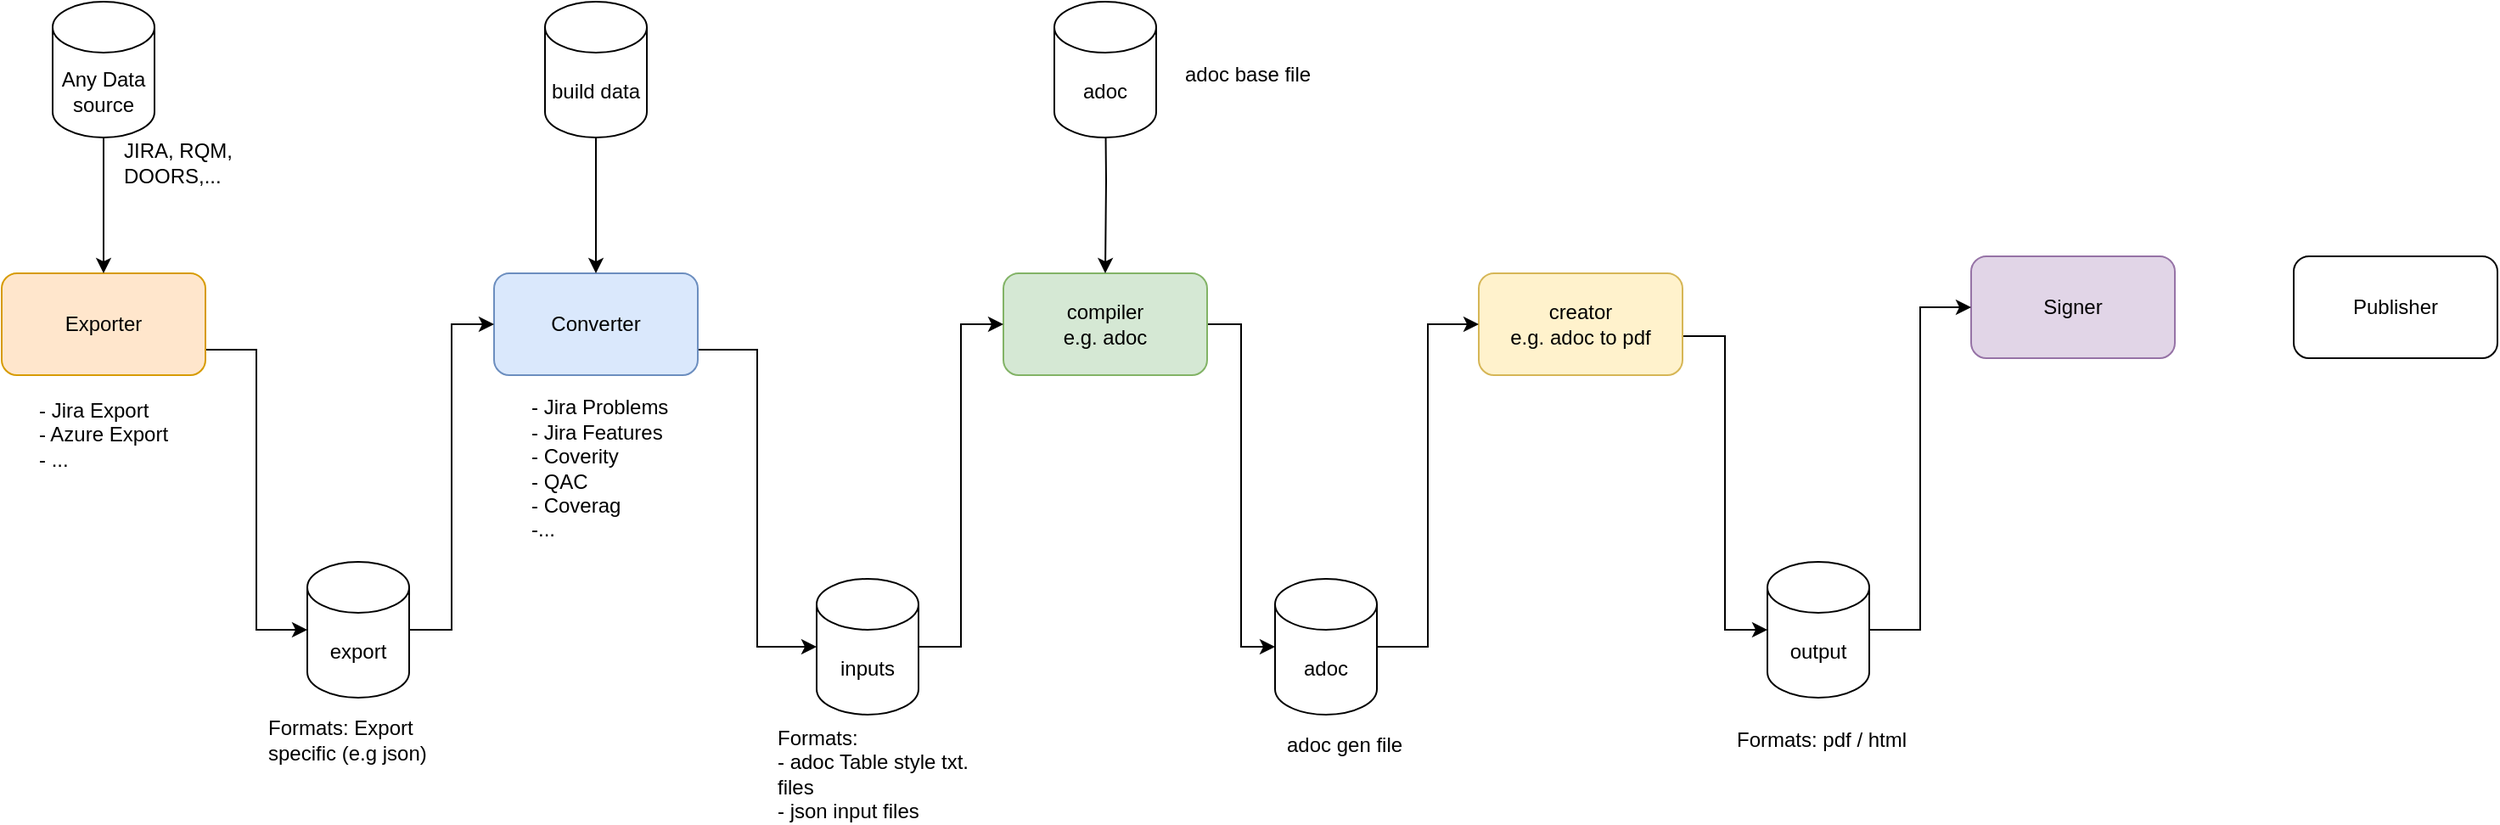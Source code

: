 <mxfile>
    <diagram id="q5GLMjJK_c4kz7_Uvrz2" name="Page-1">
        <mxGraphModel dx="1395" dy="780" grid="1" gridSize="10" guides="1" tooltips="1" connect="1" arrows="1" fold="1" page="1" pageScale="1" pageWidth="1654" pageHeight="1169" math="0" shadow="0">
            <root>
                <mxCell id="0"/>
                <mxCell id="1" parent="0"/>
                <mxCell id="11" style="edgeStyle=orthogonalEdgeStyle;rounded=0;orthogonalLoop=1;jettySize=auto;html=1;exitX=1;exitY=0.75;exitDx=0;exitDy=0;entryX=0;entryY=0.5;entryDx=0;entryDy=0;entryPerimeter=0;" parent="1" source="2" target="8" edge="1">
                    <mxGeometry relative="1" as="geometry"/>
                </mxCell>
                <mxCell id="2" value="Exporter" style="rounded=1;whiteSpace=wrap;html=1;fillColor=#ffe6cc;strokeColor=#d79b00;" parent="1" vertex="1">
                    <mxGeometry x="140" y="220" width="120" height="60" as="geometry"/>
                </mxCell>
                <mxCell id="12" style="edgeStyle=orthogonalEdgeStyle;rounded=0;orthogonalLoop=1;jettySize=auto;html=1;exitX=1;exitY=0.75;exitDx=0;exitDy=0;entryX=0;entryY=0.5;entryDx=0;entryDy=0;entryPerimeter=0;" parent="1" source="3" target="9" edge="1">
                    <mxGeometry relative="1" as="geometry"/>
                </mxCell>
                <mxCell id="3" value="Converter" style="rounded=1;whiteSpace=wrap;html=1;fillColor=#dae8fc;strokeColor=#6c8ebf;" parent="1" vertex="1">
                    <mxGeometry x="430" y="220" width="120" height="60" as="geometry"/>
                </mxCell>
                <mxCell id="29" style="edgeStyle=orthogonalEdgeStyle;rounded=0;orthogonalLoop=1;jettySize=auto;html=1;entryX=0;entryY=0.5;entryDx=0;entryDy=0;entryPerimeter=0;exitX=1;exitY=0.617;exitDx=0;exitDy=0;exitPerimeter=0;" parent="1" source="32" target="27" edge="1">
                    <mxGeometry relative="1" as="geometry"/>
                </mxCell>
                <mxCell id="34" style="edgeStyle=orthogonalEdgeStyle;rounded=0;orthogonalLoop=1;jettySize=auto;html=1;entryX=0;entryY=0.5;entryDx=0;entryDy=0;entryPerimeter=0;" parent="1" source="4" target="33" edge="1">
                    <mxGeometry relative="1" as="geometry"/>
                </mxCell>
                <mxCell id="4" value="compiler&lt;br&gt;e.g. adoc" style="rounded=1;whiteSpace=wrap;html=1;fillColor=#d5e8d4;strokeColor=#82b366;" parent="1" vertex="1">
                    <mxGeometry x="730" y="220" width="120" height="60" as="geometry"/>
                </mxCell>
                <mxCell id="5" value="Publisher" style="rounded=1;whiteSpace=wrap;html=1;" parent="1" vertex="1">
                    <mxGeometry x="1490" y="210" width="120" height="60" as="geometry"/>
                </mxCell>
                <mxCell id="6" value="Signer" style="rounded=1;whiteSpace=wrap;html=1;fillColor=#e1d5e7;strokeColor=#9673a6;" parent="1" vertex="1">
                    <mxGeometry x="1300" y="210" width="120" height="60" as="geometry"/>
                </mxCell>
                <mxCell id="7" value="- Jira Export&lt;br&gt;- Azure Export&lt;br&gt;- ..." style="text;html=1;strokeColor=none;fillColor=none;align=left;verticalAlign=middle;whiteSpace=wrap;rounded=0;" parent="1" vertex="1">
                    <mxGeometry x="160" y="300" width="110" height="30" as="geometry"/>
                </mxCell>
                <mxCell id="14" style="edgeStyle=orthogonalEdgeStyle;rounded=0;orthogonalLoop=1;jettySize=auto;html=1;exitX=1;exitY=0.5;exitDx=0;exitDy=0;exitPerimeter=0;entryX=0;entryY=0.5;entryDx=0;entryDy=0;" parent="1" source="8" target="3" edge="1">
                    <mxGeometry relative="1" as="geometry"/>
                </mxCell>
                <mxCell id="8" value="export" style="shape=cylinder3;whiteSpace=wrap;html=1;boundedLbl=1;backgroundOutline=1;size=15;align=center;" parent="1" vertex="1">
                    <mxGeometry x="320" y="390" width="60" height="80" as="geometry"/>
                </mxCell>
                <mxCell id="25" style="edgeStyle=orthogonalEdgeStyle;rounded=0;orthogonalLoop=1;jettySize=auto;html=1;exitX=1;exitY=0.5;exitDx=0;exitDy=0;exitPerimeter=0;entryX=0;entryY=0.5;entryDx=0;entryDy=0;" parent="1" source="9" target="4" edge="1">
                    <mxGeometry relative="1" as="geometry"/>
                </mxCell>
                <mxCell id="9" value="inputs" style="shape=cylinder3;whiteSpace=wrap;html=1;boundedLbl=1;backgroundOutline=1;size=15;align=center;" parent="1" vertex="1">
                    <mxGeometry x="620" y="400" width="60" height="80" as="geometry"/>
                </mxCell>
                <mxCell id="13" style="edgeStyle=orthogonalEdgeStyle;rounded=0;orthogonalLoop=1;jettySize=auto;html=1;exitX=0.5;exitY=1;exitDx=0;exitDy=0;exitPerimeter=0;entryX=0.5;entryY=0;entryDx=0;entryDy=0;" parent="1" source="10" target="3" edge="1">
                    <mxGeometry relative="1" as="geometry"/>
                </mxCell>
                <mxCell id="10" value="build data" style="shape=cylinder3;whiteSpace=wrap;html=1;boundedLbl=1;backgroundOutline=1;size=15;align=center;" parent="1" vertex="1">
                    <mxGeometry x="460" y="60" width="60" height="80" as="geometry"/>
                </mxCell>
                <mxCell id="15" value="- Jira Problems&lt;br&gt;- Jira Features&lt;br&gt;- Coverity&lt;br&gt;- QAC&lt;br&gt;- Coverag&lt;br&gt;-..." style="text;html=1;strokeColor=none;fillColor=none;align=left;verticalAlign=middle;whiteSpace=wrap;rounded=0;" parent="1" vertex="1">
                    <mxGeometry x="450" y="320" width="110" height="30" as="geometry"/>
                </mxCell>
                <mxCell id="17" value="Formats: Export specific (e.g json)" style="text;html=1;strokeColor=none;fillColor=none;align=left;verticalAlign=middle;whiteSpace=wrap;rounded=0;" parent="1" vertex="1">
                    <mxGeometry x="295" y="480" width="110" height="30" as="geometry"/>
                </mxCell>
                <mxCell id="18" value="Formats: &lt;br&gt;- adoc Table style txt. files&lt;br&gt;- json input files" style="text;html=1;strokeColor=none;fillColor=none;align=left;verticalAlign=middle;whiteSpace=wrap;rounded=0;" parent="1" vertex="1">
                    <mxGeometry x="595" y="490" width="115" height="50" as="geometry"/>
                </mxCell>
                <mxCell id="21" style="edgeStyle=orthogonalEdgeStyle;rounded=0;orthogonalLoop=1;jettySize=auto;html=1;exitX=0.5;exitY=1;exitDx=0;exitDy=0;exitPerimeter=0;entryX=0.5;entryY=0;entryDx=0;entryDy=0;" parent="1" source="19" target="2" edge="1">
                    <mxGeometry relative="1" as="geometry"/>
                </mxCell>
                <mxCell id="19" value="Any Data source" style="shape=cylinder3;whiteSpace=wrap;html=1;boundedLbl=1;backgroundOutline=1;size=15;align=center;" parent="1" vertex="1">
                    <mxGeometry x="170" y="60" width="60" height="80" as="geometry"/>
                </mxCell>
                <mxCell id="20" value="JIRA, RQM, DOORS,..." style="text;html=1;strokeColor=none;fillColor=none;align=left;verticalAlign=middle;whiteSpace=wrap;rounded=0;" parent="1" vertex="1">
                    <mxGeometry x="210" y="140" width="110" height="30" as="geometry"/>
                </mxCell>
                <mxCell id="24" style="edgeStyle=orthogonalEdgeStyle;rounded=0;orthogonalLoop=1;jettySize=auto;html=1;exitX=0.5;exitY=1;exitDx=0;exitDy=0;exitPerimeter=0;" parent="1" target="4" edge="1">
                    <mxGeometry relative="1" as="geometry">
                        <mxPoint x="790" y="110" as="sourcePoint"/>
                    </mxGeometry>
                </mxCell>
                <mxCell id="31" style="edgeStyle=orthogonalEdgeStyle;rounded=0;orthogonalLoop=1;jettySize=auto;html=1;exitX=1;exitY=0.5;exitDx=0;exitDy=0;exitPerimeter=0;entryX=0;entryY=0.5;entryDx=0;entryDy=0;" parent="1" source="27" target="6" edge="1">
                    <mxGeometry relative="1" as="geometry"/>
                </mxCell>
                <mxCell id="27" value="output" style="shape=cylinder3;whiteSpace=wrap;html=1;boundedLbl=1;backgroundOutline=1;size=15;align=center;" parent="1" vertex="1">
                    <mxGeometry x="1180" y="390" width="60" height="80" as="geometry"/>
                </mxCell>
                <mxCell id="28" value="adoc" style="shape=cylinder3;whiteSpace=wrap;html=1;boundedLbl=1;backgroundOutline=1;size=15;align=center;" parent="1" vertex="1">
                    <mxGeometry x="760" y="60" width="60" height="80" as="geometry"/>
                </mxCell>
                <mxCell id="30" value="Formats: pdf / html" style="text;html=1;strokeColor=none;fillColor=none;align=left;verticalAlign=middle;whiteSpace=wrap;rounded=0;" parent="1" vertex="1">
                    <mxGeometry x="1160" y="480" width="110" height="30" as="geometry"/>
                </mxCell>
                <mxCell id="32" value="creator&lt;br&gt;e.g. adoc to pdf" style="rounded=1;whiteSpace=wrap;html=1;fillColor=#fff2cc;strokeColor=#d6b656;" parent="1" vertex="1">
                    <mxGeometry x="1010" y="220" width="120" height="60" as="geometry"/>
                </mxCell>
                <mxCell id="35" style="edgeStyle=orthogonalEdgeStyle;rounded=0;orthogonalLoop=1;jettySize=auto;html=1;exitX=1;exitY=0.5;exitDx=0;exitDy=0;exitPerimeter=0;entryX=0;entryY=0.5;entryDx=0;entryDy=0;" parent="1" source="33" target="32" edge="1">
                    <mxGeometry relative="1" as="geometry"/>
                </mxCell>
                <mxCell id="33" value="adoc" style="shape=cylinder3;whiteSpace=wrap;html=1;boundedLbl=1;backgroundOutline=1;size=15;align=center;" parent="1" vertex="1">
                    <mxGeometry x="890" y="400" width="60" height="80" as="geometry"/>
                </mxCell>
                <mxCell id="40" value="adoc base file" style="text;html=1;strokeColor=none;fillColor=none;align=left;verticalAlign=middle;whiteSpace=wrap;rounded=0;" vertex="1" parent="1">
                    <mxGeometry x="835" y="75" width="115" height="55" as="geometry"/>
                </mxCell>
                <mxCell id="41" value="adoc gen file" style="text;html=1;strokeColor=none;fillColor=none;align=left;verticalAlign=middle;whiteSpace=wrap;rounded=0;" vertex="1" parent="1">
                    <mxGeometry x="895" y="470" width="115" height="55" as="geometry"/>
                </mxCell>
            </root>
        </mxGraphModel>
    </diagram>
</mxfile>